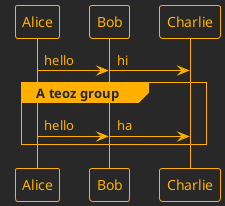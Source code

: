 ' Do not edit
' Theme Gallery
' autogenerated by script
'
@startuml
!theme crt-amber
!pragma teoz true
Alice -> Bob : hello
& Bob -> Charlie : hi
group A teoz group
Alice -> Bob : hello
& Bob -> Charlie : ha
end
@enduml
